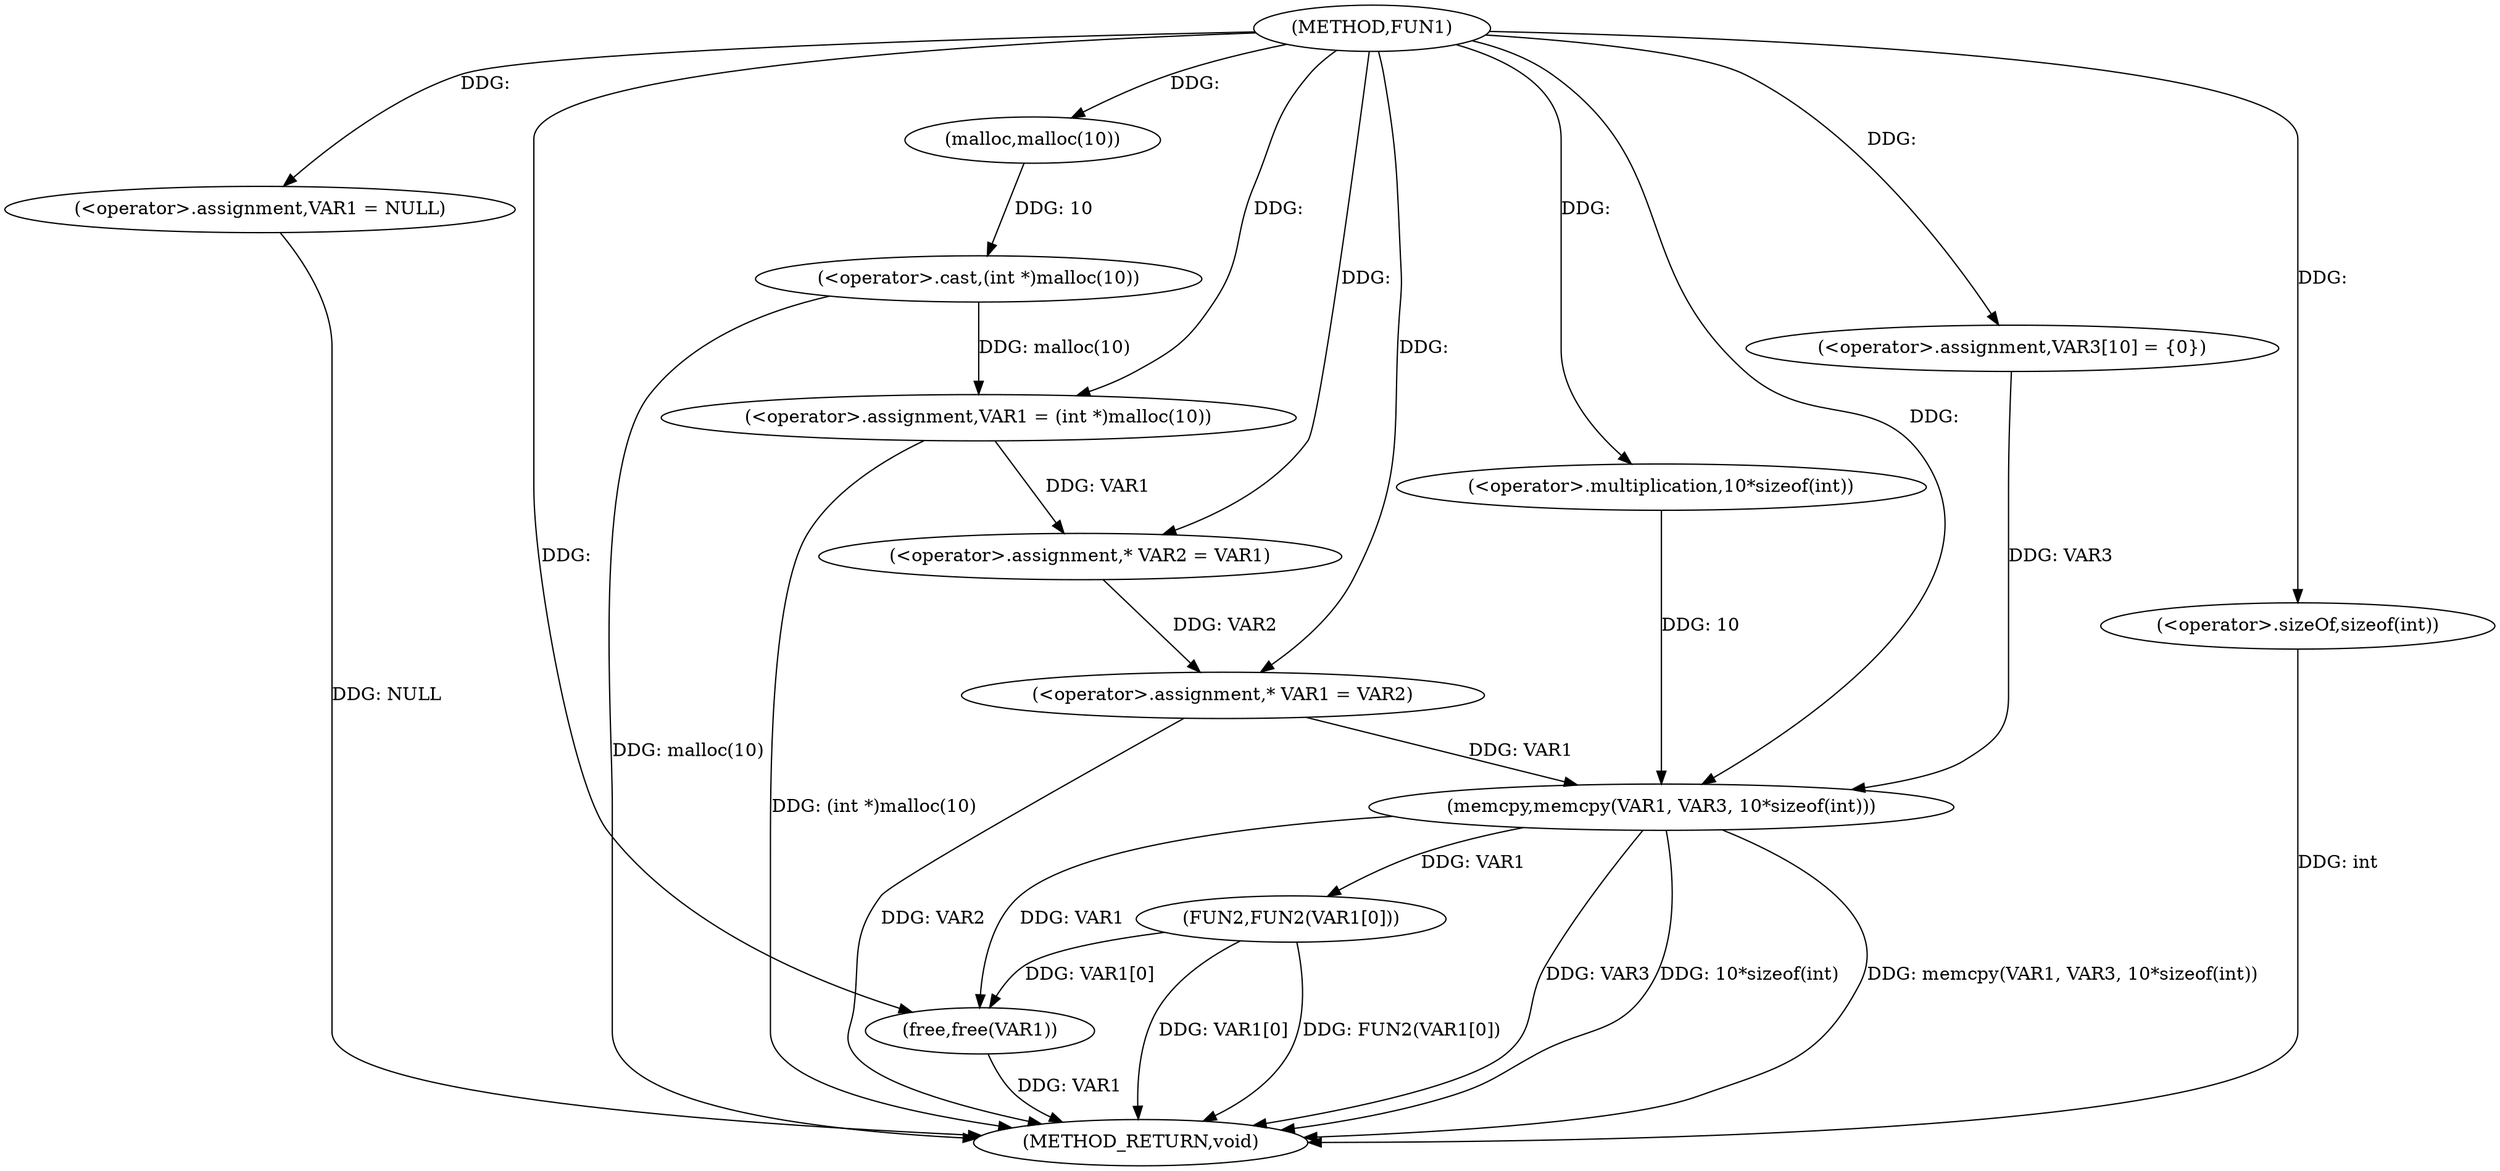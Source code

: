 digraph FUN1 {  
"1000100" [label = "(METHOD,FUN1)" ]
"1000138" [label = "(METHOD_RETURN,void)" ]
"1000103" [label = "(<operator>.assignment,VAR1 = NULL)" ]
"1000106" [label = "(<operator>.assignment,VAR1 = (int *)malloc(10))" ]
"1000108" [label = "(<operator>.cast,(int *)malloc(10))" ]
"1000110" [label = "(malloc,malloc(10))" ]
"1000114" [label = "(<operator>.assignment,* VAR2 = VAR1)" ]
"1000118" [label = "(<operator>.assignment,* VAR1 = VAR2)" ]
"1000123" [label = "(<operator>.assignment,VAR3[10] = {0})" ]
"1000125" [label = "(memcpy,memcpy(VAR1, VAR3, 10*sizeof(int)))" ]
"1000128" [label = "(<operator>.multiplication,10*sizeof(int))" ]
"1000130" [label = "(<operator>.sizeOf,sizeof(int))" ]
"1000132" [label = "(FUN2,FUN2(VAR1[0]))" ]
"1000136" [label = "(free,free(VAR1))" ]
  "1000125" -> "1000138"  [ label = "DDG: memcpy(VAR1, VAR3, 10*sizeof(int))"] 
  "1000106" -> "1000138"  [ label = "DDG: (int *)malloc(10)"] 
  "1000103" -> "1000138"  [ label = "DDG: NULL"] 
  "1000125" -> "1000138"  [ label = "DDG: VAR3"] 
  "1000132" -> "1000138"  [ label = "DDG: VAR1[0]"] 
  "1000125" -> "1000138"  [ label = "DDG: 10*sizeof(int)"] 
  "1000130" -> "1000138"  [ label = "DDG: int"] 
  "1000132" -> "1000138"  [ label = "DDG: FUN2(VAR1[0])"] 
  "1000108" -> "1000138"  [ label = "DDG: malloc(10)"] 
  "1000118" -> "1000138"  [ label = "DDG: VAR2"] 
  "1000136" -> "1000138"  [ label = "DDG: VAR1"] 
  "1000100" -> "1000103"  [ label = "DDG: "] 
  "1000108" -> "1000106"  [ label = "DDG: malloc(10)"] 
  "1000100" -> "1000106"  [ label = "DDG: "] 
  "1000110" -> "1000108"  [ label = "DDG: 10"] 
  "1000100" -> "1000110"  [ label = "DDG: "] 
  "1000106" -> "1000114"  [ label = "DDG: VAR1"] 
  "1000100" -> "1000114"  [ label = "DDG: "] 
  "1000114" -> "1000118"  [ label = "DDG: VAR2"] 
  "1000100" -> "1000118"  [ label = "DDG: "] 
  "1000100" -> "1000123"  [ label = "DDG: "] 
  "1000118" -> "1000125"  [ label = "DDG: VAR1"] 
  "1000100" -> "1000125"  [ label = "DDG: "] 
  "1000123" -> "1000125"  [ label = "DDG: VAR3"] 
  "1000128" -> "1000125"  [ label = "DDG: 10"] 
  "1000100" -> "1000128"  [ label = "DDG: "] 
  "1000100" -> "1000130"  [ label = "DDG: "] 
  "1000125" -> "1000132"  [ label = "DDG: VAR1"] 
  "1000125" -> "1000136"  [ label = "DDG: VAR1"] 
  "1000132" -> "1000136"  [ label = "DDG: VAR1[0]"] 
  "1000100" -> "1000136"  [ label = "DDG: "] 
}
